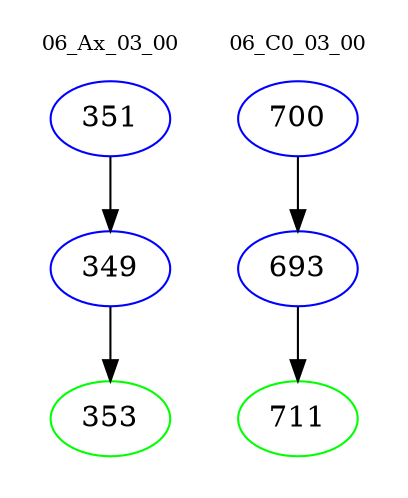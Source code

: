 digraph{
subgraph cluster_0 {
color = white
label = "06_Ax_03_00";
fontsize=10;
T0_351 [label="351", color="blue"]
T0_351 -> T0_349 [color="black"]
T0_349 [label="349", color="blue"]
T0_349 -> T0_353 [color="black"]
T0_353 [label="353", color="green"]
}
subgraph cluster_1 {
color = white
label = "06_C0_03_00";
fontsize=10;
T1_700 [label="700", color="blue"]
T1_700 -> T1_693 [color="black"]
T1_693 [label="693", color="blue"]
T1_693 -> T1_711 [color="black"]
T1_711 [label="711", color="green"]
}
}
